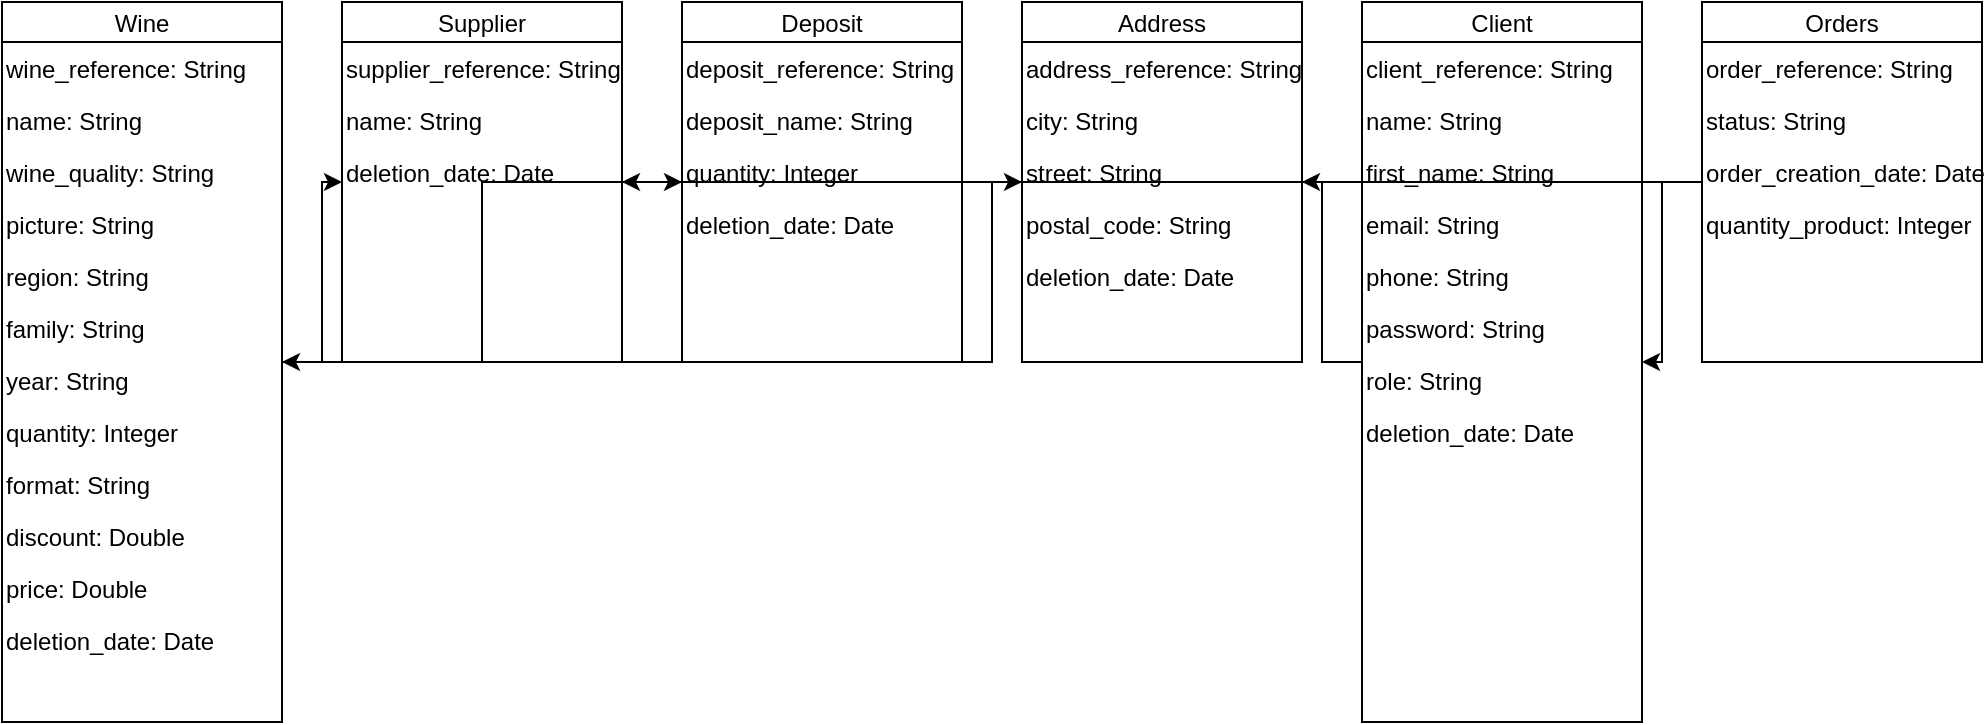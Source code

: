 <mxfile version="24.6.4" type="github">
  <diagram name="Page-1" id="u31BboLl7Ef8f8VgMB_2">
    <mxGraphModel dx="1108" dy="471" grid="1" gridSize="10" guides="1" tooltips="1" connect="1" arrows="1" fold="1" page="1" pageScale="1" pageWidth="827" pageHeight="1169" math="0" shadow="0">
      <root>
        <mxCell id="0" />
        <mxCell id="1" parent="0" />
        <!-- Wine -->
        <mxCell id="2" value="Wine" style="shape=swimlane;childLayout=stackLayout;horizontal=1;startSize=20;horizontalStack=0;resizeParent=1;resizeParentMax=0;resizeLast=0;collapsible=1;dropTarget=0;" vertex="1" connectable="0" parent="1">
          <mxGeometry x="160" y="180" width="140" height="360" as="geometry" />
        </mxCell>
        <mxCell id="3" value="wine_reference: String" style="text;html=1;strokeColor=none;fillColor=none;" vertex="1" connectable="0" parent="2">
          <mxGeometry y="20" width="140" height="26" as="geometry" />
        </mxCell>
        <mxCell id="4" value="name: String" style="text;html=1;strokeColor=none;fillColor=none;" vertex="1" connectable="0" parent="2">
          <mxGeometry y="46" width="140" height="26" as="geometry" />
        </mxCell>
        <mxCell id="5" value="wine_quality: String" style="text;html=1;strokeColor=none;fillColor=none;" vertex="1" connectable="0" parent="2">
          <mxGeometry y="72" width="140" height="26" as="geometry" />
        </mxCell>
        <mxCell id="6" value="picture: String" style="text;html=1;strokeColor=none;fillColor=none;" vertex="1" connectable="0" parent="2">
          <mxGeometry y="98" width="140" height="26" as="geometry" />
        </mxCell>
        <mxCell id="7" value="region: String" style="text;html=1;strokeColor=none;fillColor=none;" vertex="1" connectable="0" parent="2">
          <mxGeometry y="124" width="140" height="26" as="geometry" />
        </mxCell>
        <mxCell id="8" value="family: String" style="text;html=1;strokeColor=none;fillColor=none;" vertex="1" connectable="0" parent="2">
          <mxGeometry y="150" width="140" height="26" as="geometry" />
        </mxCell>
        <mxCell id="9" value="year: String" style="text;html=1;strokeColor=none;fillColor=none;" vertex="1" connectable="0" parent="2">
          <mxGeometry y="176" width="140" height="26" as="geometry" />
        </mxCell>
        <mxCell id="10" value="quantity: Integer" style="text;html=1;strokeColor=none;fillColor=none;" vertex="1" connectable="0" parent="2">
          <mxGeometry y="202" width="140" height="26" as="geometry" />
        </mxCell>
        <mxCell id="11" value="format: String" style="text;html=1;strokeColor=none;fillColor=none;" vertex="1" connectable="0" parent="2">
          <mxGeometry y="228" width="140" height="26" as="geometry" />
        </mxCell>
        <mxCell id="12" value="discount: Double" style="text;html=1;strokeColor=none;fillColor=none;" vertex="1" connectable="0" parent="2">
          <mxGeometry y="254" width="140" height="26" as="geometry" />
        </mxCell>
        <mxCell id="13" value="price: Double" style="text;html=1;strokeColor=none;fillColor=none;" vertex="1" connectable="0" parent="2">
          <mxGeometry y="280" width="140" height="26" as="geometry" />
        </mxCell>
        <mxCell id="14" value="deletion_date: Date" style="text;html=1;strokeColor=none;fillColor=none;" vertex="1" connectable="0" parent="2">
          <mxGeometry y="306" width="140" height="26" as="geometry" />
        </mxCell>
        <!-- Supplier -->
        <mxCell id="15" value="Supplier" style="shape=swimlane;childLayout=stackLayout;horizontal=1;startSize=20;horizontalStack=0;resizeParent=1;resizeParentMax=0;resizeLast=0;collapsible=1;dropTarget=0;" vertex="1" connectable="0" parent="1">
          <mxGeometry x="330" y="180" width="140" height="180" as="geometry" />
        </mxCell>
        <mxCell id="16" value="supplier_reference: String" style="text;html=1;strokeColor=none;fillColor=none;" vertex="1" connectable="0" parent="15">
          <mxGeometry y="20" width="140" height="26" as="geometry" />
        </mxCell>
        <mxCell id="17" value="name: String" style="text;html=1;strokeColor=none;fillColor=none;" vertex="1" connectable="0" parent="15">
          <mxGeometry y="46" width="140" height="26" as="geometry" />
        </mxCell>
        <mxCell id="18" value="deletion_date: Date" style="text;html=1;strokeColor=none;fillColor=none;" vertex="1" connectable="0" parent="15">
          <mxGeometry y="72" width="140" height="26" as="geometry" />
        </mxCell>
        <!-- Deposit -->
        <mxCell id="19" value="Deposit" style="shape=swimlane;childLayout=stackLayout;horizontal=1;startSize=20;horizontalStack=0;resizeParent=1;resizeParentMax=0;resizeLast=0;collapsible=1;dropTarget=0;" vertex="1" connectable="0" parent="1">
          <mxGeometry x="500" y="180" width="140" height="180" as="geometry" />
        </mxCell>
        <mxCell id="20" value="deposit_reference: String" style="text;html=1;strokeColor=none;fillColor=none;" vertex="1" connectable="0" parent="19">
          <mxGeometry y="20" width="140" height="26" as="geometry" />
        </mxCell>
        <mxCell id="21" value="deposit_name: String" style="text;html=1;strokeColor=none;fillColor=none;" vertex="1" connectable="0" parent="19">
          <mxGeometry y="46" width="140" height="26" as="geometry" />
        </mxCell>
        <mxCell id="22" value="quantity: Integer" style="text;html=1;strokeColor=none;fillColor=none;" vertex="1" connectable="0" parent="19">
          <mxGeometry y="72" width="140" height="26" as="geometry" />
        </mxCell>
        <mxCell id="23" value="deletion_date: Date" style="text;html=1;strokeColor=none;fillColor=none;" vertex="1" connectable="0" parent="19">
          <mxGeometry y="98" width="140" height="26" as="geometry" />
        </mxCell>
        <!-- Address -->
        <mxCell id="24" value="Address" style="shape=swimlane;childLayout=stackLayout;horizontal=1;startSize=20;horizontalStack=0;resizeParent=1;resizeParentMax=0;resizeLast=0;collapsible=1;dropTarget=0;" vertex="1" connectable="0" parent="1">
          <mxGeometry x="670" y="180" width="140" height="180" as="geometry" />
        </mxCell>
        <mxCell id="25" value="address_reference: String" style="text;html=1;strokeColor=none;fillColor=none;" vertex="1" connectable="0" parent="24">
          <mxGeometry y="20" width="140" height="26" as="geometry" />
        </mxCell>
        <mxCell id="26" value="city: String" style="text;html=1;strokeColor=none;fillColor=none;" vertex="1" connectable="0" parent="24">
          <mxGeometry y="46" width="140" height="26" as="geometry" />
        </mxCell>
        <mxCell id="27" value="street: String" style="text;html=1;strokeColor=none;fillColor=none;" vertex="1" connectable="0" parent="24">
          <mxGeometry y="72" width="140" height="26" as="geometry" />
        </mxCell>
        <mxCell id="28" value="postal_code: String" style="text;html=1;strokeColor=none;fillColor=none;" vertex="1" connectable="0" parent="24">
          <mxGeometry y="98" width="140" height="26" as="geometry" />
        </mxCell>
        <mxCell id="29" value="deletion_date: Date" style="text;html=1;strokeColor=none;fillColor=none;" vertex="1" connectable="0" parent="24">
          <mxGeometry y="124" width="140" height="26" as="geometry" />
        </mxCell>
        <!-- Client -->
        <mxCell id="30" value="Client" style="shape=swimlane;childLayout=stackLayout;horizontal=1;startSize=20;horizontalStack=0;resizeParent=1;resizeParentMax=0;resizeLast=0;collapsible=1;dropTarget=0;" vertex="1" connectable="0" parent="1">
          <mxGeometry x="840" y="180" width="140" height="360" as="geometry" />
        </mxCell>
        <mxCell id="31" value="client_reference: String" style="text;html=1;strokeColor=none;fillColor=none;" vertex="1" connectable="0" parent="30">
          <mxGeometry y="20" width="140" height="26" as="geometry" />
        </mxCell>
        <mxCell id="32" value="name: String" style="text;html=1;strokeColor=none;fillColor=none;" vertex="1" connectable="0" parent="30">
          <mxGeometry y="46" width="140" height="26" as="geometry" />
        </mxCell>
        <mxCell id="33" value="first_name: String" style="text;html=1;strokeColor=none;fillColor=none;" vertex="1" connectable="0" parent="30">
          <mxGeometry y="72" width="140" height="26" as="geometry" />
        </mxCell>
        <mxCell id="34" value="email: String" style="text;html=1;strokeColor=none;fillColor=none;" vertex="1" connectable="0" parent="30">
          <mxGeometry y="98" width="140" height="26" as="geometry" />
        </mxCell>
        <mxCell id="35" value="phone: String" style="text;html=1;strokeColor=none;fillColor=none;" vertex="1" connectable="0" parent="30">
          <mxGeometry y="124" width="140" height="26" as="geometry" />
        </mxCell>
        <mxCell id="36" value="password: String" style="text;html=1;strokeColor=none;fillColor=none;" vertex="1" connectable="0" parent="30">
          <mxGeometry y="150" width="140" height="26" as="geometry" />
        </mxCell>
        <mxCell id="37" value="role: String" style="text;html=1;strokeColor=none;fillColor=none;" vertex="1" connectable="0" parent="30">
          <mxGeometry y="176" width="140" height="26" as="geometry" />
        </mxCell>
        <mxCell id="38" value="deletion_date: Date" style="text;html=1;strokeColor=none;fillColor=none;" vertex="1" connectable="0" parent="30">
          <mxGeometry y="202" width="140" height="26" as="geometry" />
        </mxCell>
        <!-- Orders -->
        <mxCell id="39" value="Orders" style="shape=swimlane;childLayout=stackLayout;horizontal=1;startSize=20;horizontalStack=0;resizeParent=1;resizeParentMax=0;resizeLast=0;collapsible=1;dropTarget=0;" vertex="1" connectable="0" parent="1">
          <mxGeometry x="1010" y="180" width="140" height="180" as="geometry" />
        </mxCell>
        <mxCell id="40" value="order_reference: String" style="text;html=1;strokeColor=none;fillColor=none;" vertex="1" connectable="0" parent="39">
          <mxGeometry y="20" width="140" height="26" as="geometry" />
        </mxCell>
        <mxCell id="41" value="status: String" style="text;html=1;strokeColor=none;fillColor=none;" vertex="1" connectable="0" parent="39">
          <mxGeometry y="46" width="140" height="26" as="geometry" />
        </mxCell>
        <mxCell id="42" value="order_creation_date: Date" style="text;html=1;strokeColor=none;fillColor=none;" vertex="1" connectable="0" parent="39">
          <mxGeometry y="72" width="140" height="26" as="geometry" />
        </mxCell>
        <mxCell id="43" value="quantity_product: Integer" style="text;html=1;strokeColor=none;fillColor=none;" vertex="1" connectable="0" parent="39">
          <mxGeometry y="98" width="140" height="26" as="geometry" />
        </mxCell>
        <!-- Relationships -->
        <mxCell id="44" style="edgeStyle=orthogonalEdgeStyle;rounded=0;orthogonalLoop=1;jettySize=auto;html=1;" edge="1" parent="1" source="2" target="15">
          <mxGeometry relative="1" as="geometry" />
        </mxCell>
        <mxCell id="45" style="edgeStyle=orthogonalEdgeStyle;rounded=0;orthogonalLoop=1;jettySize=auto;html=1;" edge="1" parent="1" source="2" target="19">
          <mxGeometry relative="1" as="geometry" />
        </mxCell>
        <mxCell id="46" style="edgeStyle=orthogonalEdgeStyle;rounded=0;orthogonalLoop=1;jettySize=auto;html=1;" edge="1" parent="1" source="19" target="15">
          <mxGeometry relative="1" as="geometry" />
        </mxCell>
        <mxCell id="47" style="edgeStyle=orthogonalEdgeStyle;rounded=0;orthogonalLoop=1;jettySize=auto;html=1;" edge="1" parent="1" source="15" target="24">
          <mxGeometry relative="1" as="geometry" />
        </mxCell>
        <mxCell id="48" style="edgeStyle=orthogonalEdgeStyle;rounded=0;orthogonalLoop=1;jettySize=auto;html=1;" edge="1" parent="1" source="30" target="24">
          <mxGeometry relative="1" as="geometry" />
        </mxCell>
        <mxCell id="49" style="edgeStyle=orthogonalEdgeStyle;rounded=0;orthogonalLoop=1;jettySize=auto;html=1;" edge="1" parent="1" source="39" target="30">
          <mxGeometry relative="1" as="geometry" />
        </mxCell>
        <mxCell id="50" style="edgeStyle=orthogonalEdgeStyle;rounded=0;orthogonalLoop=1;jettySize=auto;html=1;" edge="1" parent="1" source="39" target="2">
          <mxGeometry relative="1" as="geometry" />
        </mxCell>
      </root>
    </mxGraphModel>
  </diagram>
</mxfile>
